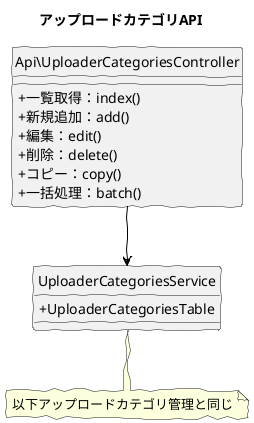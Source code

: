 @startuml
skinparam handwritten true
skinparam backgroundColor white
hide circle
skinparam classAttributeIconSize 0

title アップロードカテゴリAPI

class Api\UploaderCategoriesController {
  + 一覧取得：index()
  + 新規追加：add()
  + 編集：edit()
  + 削除：delete()
  + コピー：copy()
  + 一括処理：batch()
}

class UploaderCategoriesService {
  + UploaderCategoriesTable
}

note "以下アップロードカテゴリ管理と同じ" as note
UploaderCategoriesService .. note

Api\UploaderCategoriesController -down[#Black]-> UploaderCategoriesService

@enduml
